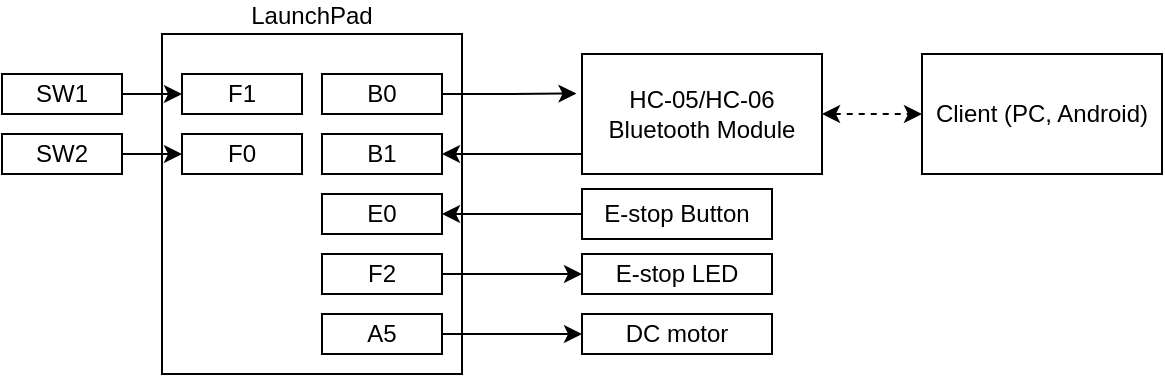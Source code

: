 <mxfile version="15.7.0" type="device"><diagram id="NBHEZ2gEFL7ZqlTAEm-e" name="Page-1"><mxGraphModel dx="981" dy="532" grid="1" gridSize="10" guides="1" tooltips="1" connect="1" arrows="1" fold="1" page="1" pageScale="1" pageWidth="850" pageHeight="1100" math="0" shadow="0"><root><mxCell id="0"/><mxCell id="1" parent="0"/><mxCell id="R-Akf88_D3ulyGF1gAx--1" value="LaunchPad" style="rounded=0;whiteSpace=wrap;html=1;labelPosition=center;verticalLabelPosition=top;align=center;verticalAlign=bottom;" parent="1" vertex="1"><mxGeometry x="160" y="370" width="150" height="170" as="geometry"/></mxCell><mxCell id="QyCGYm_bOnyORjZyP7Gc-12" style="edgeStyle=orthogonalEdgeStyle;rounded=0;orthogonalLoop=1;jettySize=auto;html=1;entryX=-0.023;entryY=0.329;entryDx=0;entryDy=0;entryPerimeter=0;" edge="1" parent="1" source="R-Akf88_D3ulyGF1gAx--2" target="R-Akf88_D3ulyGF1gAx--4"><mxGeometry relative="1" as="geometry"/></mxCell><mxCell id="R-Akf88_D3ulyGF1gAx--2" value="B0" style="rounded=0;whiteSpace=wrap;html=1;" parent="1" vertex="1"><mxGeometry x="240" y="390" width="60" height="20" as="geometry"/></mxCell><mxCell id="R-Akf88_D3ulyGF1gAx--3" value="B1" style="rounded=0;whiteSpace=wrap;html=1;" parent="1" vertex="1"><mxGeometry x="240" y="420" width="60" height="20" as="geometry"/></mxCell><mxCell id="R-Akf88_D3ulyGF1gAx--8" style="edgeStyle=orthogonalEdgeStyle;rounded=0;orthogonalLoop=1;jettySize=auto;html=1;entryX=0;entryY=0.5;entryDx=0;entryDy=0;dashed=1;startArrow=classic;startFill=1;" parent="1" source="R-Akf88_D3ulyGF1gAx--4" target="R-Akf88_D3ulyGF1gAx--7" edge="1"><mxGeometry relative="1" as="geometry"/></mxCell><mxCell id="QyCGYm_bOnyORjZyP7Gc-13" style="edgeStyle=orthogonalEdgeStyle;rounded=0;orthogonalLoop=1;jettySize=auto;html=1;entryX=1;entryY=0.5;entryDx=0;entryDy=0;exitX=0.012;exitY=0.834;exitDx=0;exitDy=0;exitPerimeter=0;" edge="1" parent="1" source="R-Akf88_D3ulyGF1gAx--4" target="R-Akf88_D3ulyGF1gAx--3"><mxGeometry relative="1" as="geometry"/></mxCell><mxCell id="R-Akf88_D3ulyGF1gAx--4" value="HC-05/HC-06 Bluetooth Module" style="rounded=0;whiteSpace=wrap;html=1;" parent="1" vertex="1"><mxGeometry x="370" y="380" width="120" height="60" as="geometry"/></mxCell><mxCell id="R-Akf88_D3ulyGF1gAx--7" value="Client (PC, Android)" style="rounded=0;whiteSpace=wrap;html=1;" parent="1" vertex="1"><mxGeometry x="540" y="380" width="120" height="60" as="geometry"/></mxCell><mxCell id="QyCGYm_bOnyORjZyP7Gc-1" value="E0" style="rounded=0;whiteSpace=wrap;html=1;" vertex="1" parent="1"><mxGeometry x="240" y="450" width="60" height="20" as="geometry"/></mxCell><mxCell id="QyCGYm_bOnyORjZyP7Gc-5" style="edgeStyle=orthogonalEdgeStyle;rounded=0;orthogonalLoop=1;jettySize=auto;html=1;entryX=1;entryY=0.5;entryDx=0;entryDy=0;" edge="1" parent="1" source="QyCGYm_bOnyORjZyP7Gc-3" target="QyCGYm_bOnyORjZyP7Gc-1"><mxGeometry relative="1" as="geometry"/></mxCell><mxCell id="QyCGYm_bOnyORjZyP7Gc-3" value="E-stop Button" style="rounded=0;whiteSpace=wrap;html=1;" vertex="1" parent="1"><mxGeometry x="370" y="447.5" width="95" height="25" as="geometry"/></mxCell><mxCell id="QyCGYm_bOnyORjZyP7Gc-7" value="E-stop LED" style="rounded=0;whiteSpace=wrap;html=1;" vertex="1" parent="1"><mxGeometry x="370" y="480" width="95" height="20" as="geometry"/></mxCell><mxCell id="QyCGYm_bOnyORjZyP7Gc-9" style="edgeStyle=orthogonalEdgeStyle;rounded=0;orthogonalLoop=1;jettySize=auto;html=1;entryX=0;entryY=0.5;entryDx=0;entryDy=0;" edge="1" parent="1" source="QyCGYm_bOnyORjZyP7Gc-8" target="QyCGYm_bOnyORjZyP7Gc-7"><mxGeometry relative="1" as="geometry"/></mxCell><mxCell id="QyCGYm_bOnyORjZyP7Gc-8" value="F2" style="rounded=0;whiteSpace=wrap;html=1;" vertex="1" parent="1"><mxGeometry x="240" y="480" width="60" height="20" as="geometry"/></mxCell><mxCell id="QyCGYm_bOnyORjZyP7Gc-14" style="edgeStyle=orthogonalEdgeStyle;rounded=0;orthogonalLoop=1;jettySize=auto;html=1;" edge="1" parent="1" source="QyCGYm_bOnyORjZyP7Gc-10" target="QyCGYm_bOnyORjZyP7Gc-11"><mxGeometry relative="1" as="geometry"/></mxCell><mxCell id="QyCGYm_bOnyORjZyP7Gc-10" value="A5" style="rounded=0;whiteSpace=wrap;html=1;" vertex="1" parent="1"><mxGeometry x="240" y="510" width="60" height="20" as="geometry"/></mxCell><mxCell id="QyCGYm_bOnyORjZyP7Gc-11" value="DC motor" style="rounded=0;whiteSpace=wrap;html=1;" vertex="1" parent="1"><mxGeometry x="370" y="510" width="95" height="20" as="geometry"/></mxCell><mxCell id="QyCGYm_bOnyORjZyP7Gc-19" style="edgeStyle=orthogonalEdgeStyle;rounded=0;orthogonalLoop=1;jettySize=auto;html=1;entryX=0;entryY=0.5;entryDx=0;entryDy=0;" edge="1" parent="1" source="QyCGYm_bOnyORjZyP7Gc-15" target="QyCGYm_bOnyORjZyP7Gc-18"><mxGeometry relative="1" as="geometry"/></mxCell><mxCell id="QyCGYm_bOnyORjZyP7Gc-15" value="SW1" style="rounded=0;whiteSpace=wrap;html=1;" vertex="1" parent="1"><mxGeometry x="80" y="390" width="60" height="20" as="geometry"/></mxCell><mxCell id="QyCGYm_bOnyORjZyP7Gc-20" style="edgeStyle=orthogonalEdgeStyle;rounded=0;orthogonalLoop=1;jettySize=auto;html=1;entryX=0;entryY=0.5;entryDx=0;entryDy=0;" edge="1" parent="1" source="QyCGYm_bOnyORjZyP7Gc-16" target="QyCGYm_bOnyORjZyP7Gc-17"><mxGeometry relative="1" as="geometry"/></mxCell><mxCell id="QyCGYm_bOnyORjZyP7Gc-16" value="SW2" style="rounded=0;whiteSpace=wrap;html=1;" vertex="1" parent="1"><mxGeometry x="80" y="420" width="60" height="20" as="geometry"/></mxCell><mxCell id="QyCGYm_bOnyORjZyP7Gc-17" value="F0" style="rounded=0;whiteSpace=wrap;html=1;" vertex="1" parent="1"><mxGeometry x="170" y="420" width="60" height="20" as="geometry"/></mxCell><mxCell id="QyCGYm_bOnyORjZyP7Gc-18" value="F1" style="rounded=0;whiteSpace=wrap;html=1;" vertex="1" parent="1"><mxGeometry x="170" y="390" width="60" height="20" as="geometry"/></mxCell></root></mxGraphModel></diagram></mxfile>
